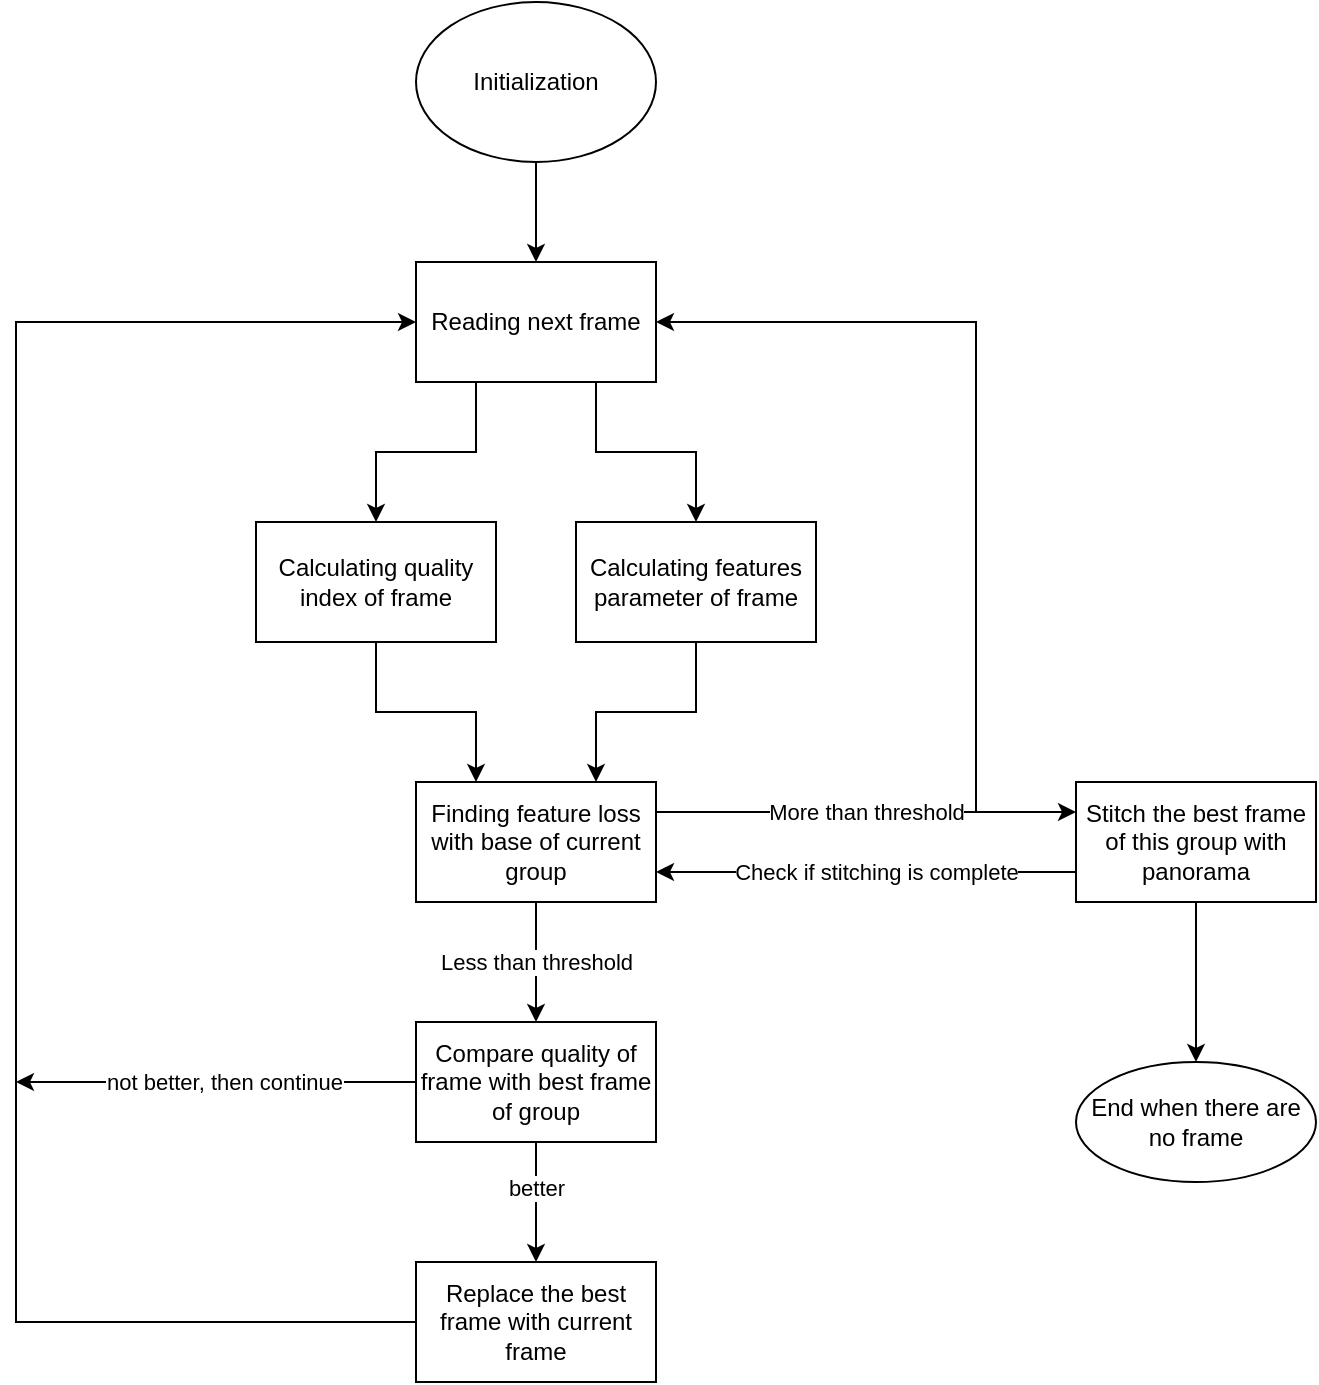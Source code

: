 <mxfile version="20.6.0" type="device"><diagram id="T9-bzhi7urrPMdEKUZRd" name="Page-1"><mxGraphModel dx="865" dy="463" grid="1" gridSize="10" guides="1" tooltips="1" connect="1" arrows="1" fold="1" page="1" pageScale="1" pageWidth="850" pageHeight="1100" math="0" shadow="0"><root><mxCell id="0"/><mxCell id="1" parent="0"/><mxCell id="iGDLAtKpXrFdj02KUbFo-4" style="edgeStyle=orthogonalEdgeStyle;rounded=0;orthogonalLoop=1;jettySize=auto;html=1;exitX=0.5;exitY=1;exitDx=0;exitDy=0;" edge="1" parent="1" source="iGDLAtKpXrFdj02KUbFo-1" target="iGDLAtKpXrFdj02KUbFo-3"><mxGeometry relative="1" as="geometry"/></mxCell><mxCell id="iGDLAtKpXrFdj02KUbFo-1" value="Initialization" style="ellipse;whiteSpace=wrap;html=1;" vertex="1" parent="1"><mxGeometry x="330" y="70" width="120" height="80" as="geometry"/></mxCell><mxCell id="iGDLAtKpXrFdj02KUbFo-21" style="edgeStyle=orthogonalEdgeStyle;rounded=0;orthogonalLoop=1;jettySize=auto;html=1;exitX=0.25;exitY=1;exitDx=0;exitDy=0;entryX=0.5;entryY=0;entryDx=0;entryDy=0;" edge="1" parent="1" source="iGDLAtKpXrFdj02KUbFo-3" target="iGDLAtKpXrFdj02KUbFo-5"><mxGeometry relative="1" as="geometry"/></mxCell><mxCell id="iGDLAtKpXrFdj02KUbFo-23" style="edgeStyle=orthogonalEdgeStyle;rounded=0;orthogonalLoop=1;jettySize=auto;html=1;exitX=0.75;exitY=1;exitDx=0;exitDy=0;entryX=0.5;entryY=0;entryDx=0;entryDy=0;" edge="1" parent="1" source="iGDLAtKpXrFdj02KUbFo-3" target="iGDLAtKpXrFdj02KUbFo-6"><mxGeometry relative="1" as="geometry"/></mxCell><mxCell id="iGDLAtKpXrFdj02KUbFo-3" value="Reading next frame" style="rounded=0;whiteSpace=wrap;html=1;" vertex="1" parent="1"><mxGeometry x="330" y="200" width="120" height="60" as="geometry"/></mxCell><mxCell id="iGDLAtKpXrFdj02KUbFo-22" style="edgeStyle=orthogonalEdgeStyle;rounded=0;orthogonalLoop=1;jettySize=auto;html=1;exitX=0.5;exitY=1;exitDx=0;exitDy=0;entryX=0.25;entryY=0;entryDx=0;entryDy=0;" edge="1" parent="1" source="iGDLAtKpXrFdj02KUbFo-5" target="iGDLAtKpXrFdj02KUbFo-7"><mxGeometry relative="1" as="geometry"/></mxCell><mxCell id="iGDLAtKpXrFdj02KUbFo-5" value="Calculating quality index of frame" style="rounded=0;whiteSpace=wrap;html=1;" vertex="1" parent="1"><mxGeometry x="250" y="330" width="120" height="60" as="geometry"/></mxCell><mxCell id="iGDLAtKpXrFdj02KUbFo-24" style="edgeStyle=orthogonalEdgeStyle;rounded=0;orthogonalLoop=1;jettySize=auto;html=1;exitX=0.5;exitY=1;exitDx=0;exitDy=0;entryX=0.75;entryY=0;entryDx=0;entryDy=0;" edge="1" parent="1" source="iGDLAtKpXrFdj02KUbFo-6" target="iGDLAtKpXrFdj02KUbFo-7"><mxGeometry relative="1" as="geometry"/></mxCell><mxCell id="iGDLAtKpXrFdj02KUbFo-6" value="Calculating features parameter of frame" style="rounded=0;whiteSpace=wrap;html=1;" vertex="1" parent="1"><mxGeometry x="410" y="330" width="120" height="60" as="geometry"/></mxCell><mxCell id="iGDLAtKpXrFdj02KUbFo-19" value="Less than threshold" style="edgeStyle=orthogonalEdgeStyle;rounded=0;orthogonalLoop=1;jettySize=auto;html=1;exitX=0.5;exitY=1;exitDx=0;exitDy=0;entryX=0.5;entryY=0;entryDx=0;entryDy=0;" edge="1" parent="1" source="iGDLAtKpXrFdj02KUbFo-7" target="iGDLAtKpXrFdj02KUbFo-9"><mxGeometry relative="1" as="geometry"/></mxCell><mxCell id="iGDLAtKpXrFdj02KUbFo-20" value="More than threshold" style="edgeStyle=orthogonalEdgeStyle;rounded=0;orthogonalLoop=1;jettySize=auto;html=1;exitX=1;exitY=0.25;exitDx=0;exitDy=0;entryX=0;entryY=0.25;entryDx=0;entryDy=0;" edge="1" parent="1" source="iGDLAtKpXrFdj02KUbFo-7" target="iGDLAtKpXrFdj02KUbFo-8"><mxGeometry relative="1" as="geometry"><Array as="points"><mxPoint x="550" y="475"/><mxPoint x="550" y="475"/></Array></mxGeometry></mxCell><mxCell id="iGDLAtKpXrFdj02KUbFo-25" style="edgeStyle=orthogonalEdgeStyle;rounded=0;orthogonalLoop=1;jettySize=auto;html=1;entryX=1;entryY=0.5;entryDx=0;entryDy=0;" edge="1" parent="1" target="iGDLAtKpXrFdj02KUbFo-3"><mxGeometry relative="1" as="geometry"><mxPoint x="610" y="475" as="sourcePoint"/><Array as="points"><mxPoint x="610" y="475"/><mxPoint x="610" y="230"/></Array></mxGeometry></mxCell><mxCell id="iGDLAtKpXrFdj02KUbFo-7" value="Finding feature loss with base of current group" style="rounded=0;whiteSpace=wrap;html=1;" vertex="1" parent="1"><mxGeometry x="330" y="460" width="120" height="60" as="geometry"/></mxCell><mxCell id="iGDLAtKpXrFdj02KUbFo-26" style="edgeStyle=orthogonalEdgeStyle;rounded=0;orthogonalLoop=1;jettySize=auto;html=1;exitX=0;exitY=0.75;exitDx=0;exitDy=0;entryX=1;entryY=0.75;entryDx=0;entryDy=0;" edge="1" parent="1" source="iGDLAtKpXrFdj02KUbFo-8" target="iGDLAtKpXrFdj02KUbFo-7"><mxGeometry relative="1" as="geometry"/></mxCell><mxCell id="iGDLAtKpXrFdj02KUbFo-27" value="Check if stitching is complete" style="edgeLabel;html=1;align=center;verticalAlign=middle;resizable=0;points=[];" vertex="1" connectable="0" parent="iGDLAtKpXrFdj02KUbFo-26"><mxGeometry x="0.113" relative="1" as="geometry"><mxPoint x="17" as="offset"/></mxGeometry></mxCell><mxCell id="iGDLAtKpXrFdj02KUbFo-29" value="" style="edgeStyle=orthogonalEdgeStyle;rounded=0;orthogonalLoop=1;jettySize=auto;html=1;" edge="1" parent="1" source="iGDLAtKpXrFdj02KUbFo-8" target="iGDLAtKpXrFdj02KUbFo-28"><mxGeometry relative="1" as="geometry"/></mxCell><mxCell id="iGDLAtKpXrFdj02KUbFo-8" value="Stitch the best frame of this group with panorama" style="rounded=0;whiteSpace=wrap;html=1;" vertex="1" parent="1"><mxGeometry x="660" y="460" width="120" height="60" as="geometry"/></mxCell><mxCell id="iGDLAtKpXrFdj02KUbFo-15" style="edgeStyle=orthogonalEdgeStyle;rounded=0;orthogonalLoop=1;jettySize=auto;html=1;exitX=0;exitY=0.5;exitDx=0;exitDy=0;" edge="1" parent="1" source="iGDLAtKpXrFdj02KUbFo-9"><mxGeometry relative="1" as="geometry"><mxPoint x="130" y="610" as="targetPoint"/></mxGeometry></mxCell><mxCell id="iGDLAtKpXrFdj02KUbFo-16" value="not better, then continue" style="edgeLabel;html=1;align=center;verticalAlign=middle;resizable=0;points=[];" vertex="1" connectable="0" parent="iGDLAtKpXrFdj02KUbFo-15"><mxGeometry x="-0.043" relative="1" as="geometry"><mxPoint as="offset"/></mxGeometry></mxCell><mxCell id="iGDLAtKpXrFdj02KUbFo-17" style="edgeStyle=orthogonalEdgeStyle;rounded=0;orthogonalLoop=1;jettySize=auto;html=1;exitX=0.5;exitY=1;exitDx=0;exitDy=0;entryX=0.5;entryY=0;entryDx=0;entryDy=0;" edge="1" parent="1" source="iGDLAtKpXrFdj02KUbFo-9" target="iGDLAtKpXrFdj02KUbFo-10"><mxGeometry relative="1" as="geometry"/></mxCell><mxCell id="iGDLAtKpXrFdj02KUbFo-18" value="better" style="edgeLabel;html=1;align=center;verticalAlign=middle;resizable=0;points=[];" vertex="1" connectable="0" parent="iGDLAtKpXrFdj02KUbFo-17"><mxGeometry x="-0.233" relative="1" as="geometry"><mxPoint as="offset"/></mxGeometry></mxCell><mxCell id="iGDLAtKpXrFdj02KUbFo-9" value="Compare quality of frame with best frame of group" style="rounded=0;whiteSpace=wrap;html=1;" vertex="1" parent="1"><mxGeometry x="330" y="580" width="120" height="60" as="geometry"/></mxCell><mxCell id="iGDLAtKpXrFdj02KUbFo-11" style="edgeStyle=orthogonalEdgeStyle;rounded=0;orthogonalLoop=1;jettySize=auto;html=1;exitX=0;exitY=0.5;exitDx=0;exitDy=0;entryX=0;entryY=0.5;entryDx=0;entryDy=0;" edge="1" parent="1" source="iGDLAtKpXrFdj02KUbFo-10" target="iGDLAtKpXrFdj02KUbFo-3"><mxGeometry relative="1" as="geometry"><Array as="points"><mxPoint x="130" y="730"/><mxPoint x="130" y="230"/></Array></mxGeometry></mxCell><mxCell id="iGDLAtKpXrFdj02KUbFo-10" value="Replace the best frame with current frame" style="rounded=0;whiteSpace=wrap;html=1;" vertex="1" parent="1"><mxGeometry x="330" y="700" width="120" height="60" as="geometry"/></mxCell><mxCell id="iGDLAtKpXrFdj02KUbFo-28" value="End when there are no frame" style="ellipse;whiteSpace=wrap;html=1;rounded=0;" vertex="1" parent="1"><mxGeometry x="660" y="600" width="120" height="60" as="geometry"/></mxCell></root></mxGraphModel></diagram></mxfile>